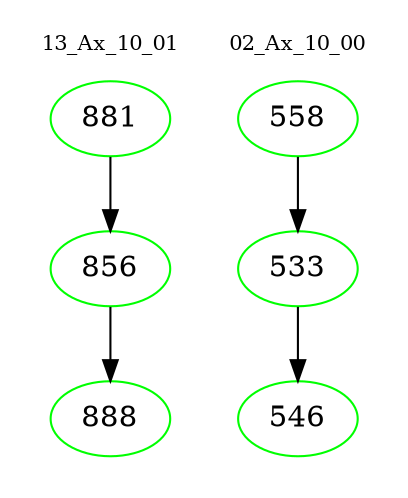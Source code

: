 digraph{
subgraph cluster_0 {
color = white
label = "13_Ax_10_01";
fontsize=10;
T0_881 [label="881", color="green"]
T0_881 -> T0_856 [color="black"]
T0_856 [label="856", color="green"]
T0_856 -> T0_888 [color="black"]
T0_888 [label="888", color="green"]
}
subgraph cluster_1 {
color = white
label = "02_Ax_10_00";
fontsize=10;
T1_558 [label="558", color="green"]
T1_558 -> T1_533 [color="black"]
T1_533 [label="533", color="green"]
T1_533 -> T1_546 [color="black"]
T1_546 [label="546", color="green"]
}
}
